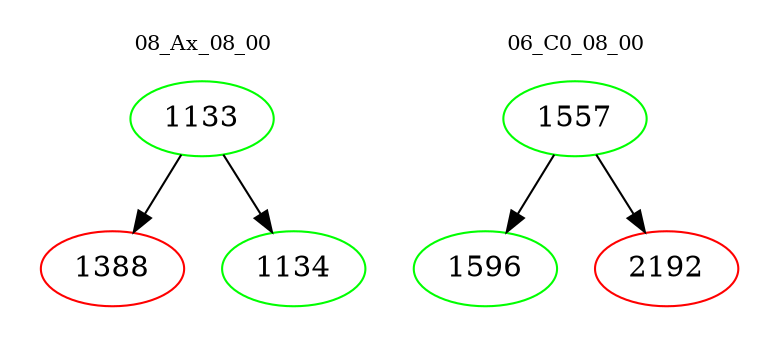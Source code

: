 digraph{
subgraph cluster_0 {
color = white
label = "08_Ax_08_00";
fontsize=10;
T0_1133 [label="1133", color="green"]
T0_1133 -> T0_1388 [color="black"]
T0_1388 [label="1388", color="red"]
T0_1133 -> T0_1134 [color="black"]
T0_1134 [label="1134", color="green"]
}
subgraph cluster_1 {
color = white
label = "06_C0_08_00";
fontsize=10;
T1_1557 [label="1557", color="green"]
T1_1557 -> T1_1596 [color="black"]
T1_1596 [label="1596", color="green"]
T1_1557 -> T1_2192 [color="black"]
T1_2192 [label="2192", color="red"]
}
}
